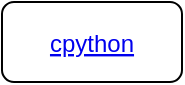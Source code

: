 <mxfile version="21.6.1" type="github">
  <diagram name="Page-1" id="Cm_4wkN-GN0uIqPpSMrb">
    <mxGraphModel dx="880" dy="452" grid="1" gridSize="10" guides="1" tooltips="1" connect="1" arrows="1" fold="1" page="1" pageScale="1" pageWidth="850" pageHeight="1100" math="0" shadow="0">
      <root>
        <mxCell id="0" />
        <mxCell id="1" parent="0" />
        <UserObject label="cpython" link="https://github.com/hayderzaeim/cpython" id="vRcfpWh9QqBibadA-jrP-1">
          <mxCell style="fontColor=#0000EE;fontStyle=4;rounded=1;overflow=hidden;spacing=10;" vertex="1" parent="1">
            <mxGeometry x="380" y="220" width="90" height="40" as="geometry" />
          </mxCell>
        </UserObject>
      </root>
    </mxGraphModel>
  </diagram>
</mxfile>
